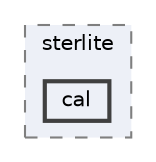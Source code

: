 digraph "repository/cal/src/main/java/com/sterlite/cal"
{
 // LATEX_PDF_SIZE
  bgcolor="transparent";
  edge [fontname=Helvetica,fontsize=10,labelfontname=Helvetica,labelfontsize=10];
  node [fontname=Helvetica,fontsize=10,shape=box,height=0.2,width=0.4];
  compound=true
  subgraph clusterdir_9e9001576d650dadb702e166e538de48 {
    graph [ bgcolor="#edf0f7", pencolor="grey50", label="sterlite", fontname=Helvetica,fontsize=10 style="filled,dashed", URL="dir_9e9001576d650dadb702e166e538de48.html",tooltip=""]
  dir_3b2fa2f3b1eaa98712e3ffe078a9c1f1 [label="cal", fillcolor="#edf0f7", color="grey25", style="filled,bold", URL="dir_3b2fa2f3b1eaa98712e3ffe078a9c1f1.html",tooltip=""];
  }
}
